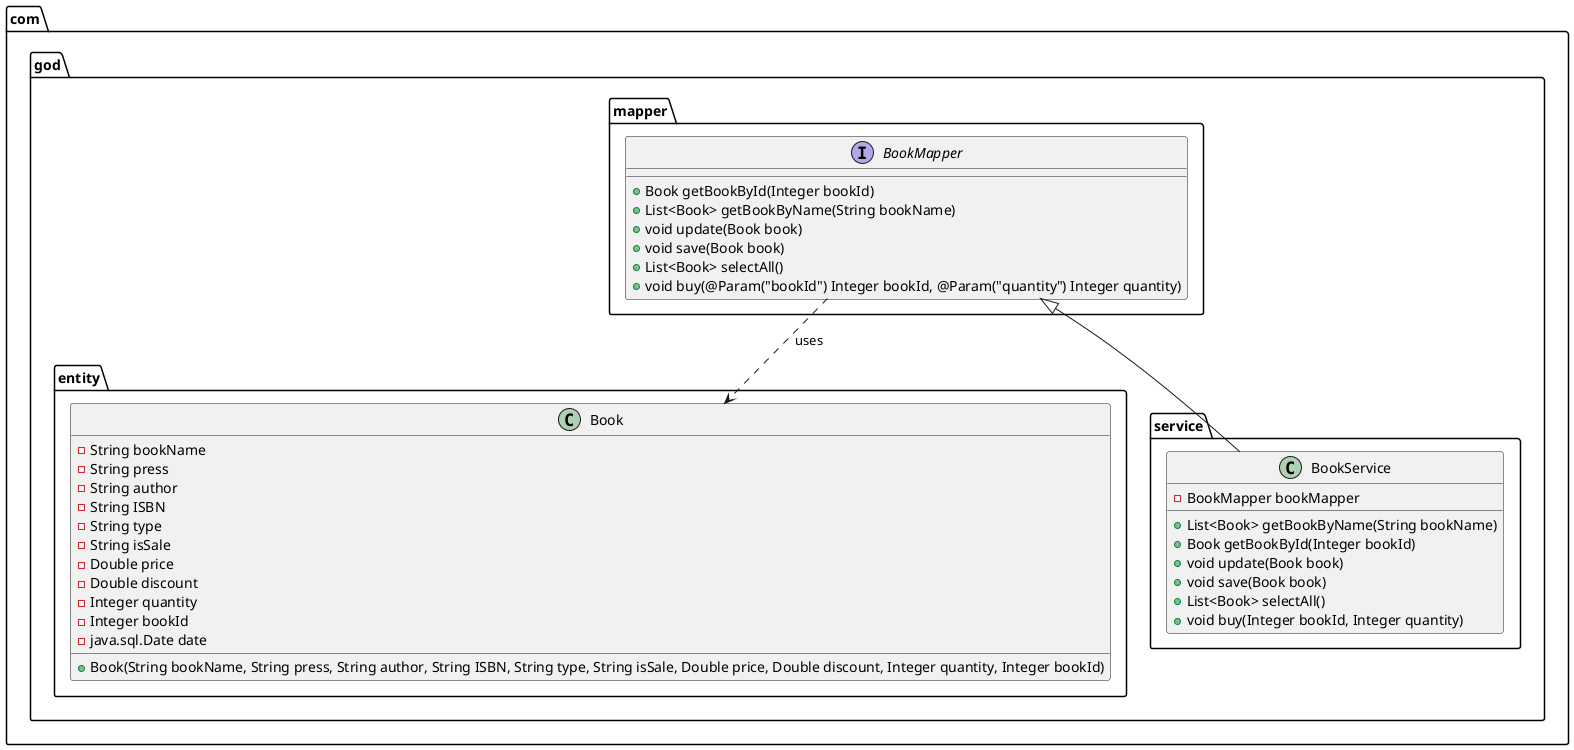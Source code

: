 @startuml

package com.god.entity {
    class Book {
        -String bookName
        -String press
        -String author
        -String ISBN
        -String type
        -String isSale
        -Double price
        -Double discount
        -Integer quantity
        -Integer bookId
        -java.sql.Date date

        +Book(String bookName, String press, String author, String ISBN, String type, String isSale, Double price, Double discount, Integer quantity, Integer bookId)
    }
}

package com.god.mapper {
    interface BookMapper {
        +Book getBookById(Integer bookId)
        +List<Book> getBookByName(String bookName)
        +void update(Book book)
        +void save(Book book)
        +List<Book> selectAll()
        +void buy(@Param("bookId") Integer bookId, @Param("quantity") Integer quantity)
    }
}

package com.god.service {
    class BookService {
        -BookMapper bookMapper

        +List<Book> getBookByName(String bookName)
        +Book getBookById(Integer bookId)
        +void update(Book book)
        +void save(Book book)
        +List<Book> selectAll()
        +void buy(Integer bookId, Integer quantity)
    }
}

BookMapper <|-- BookService
BookMapper ..> Book : uses

@enduml
